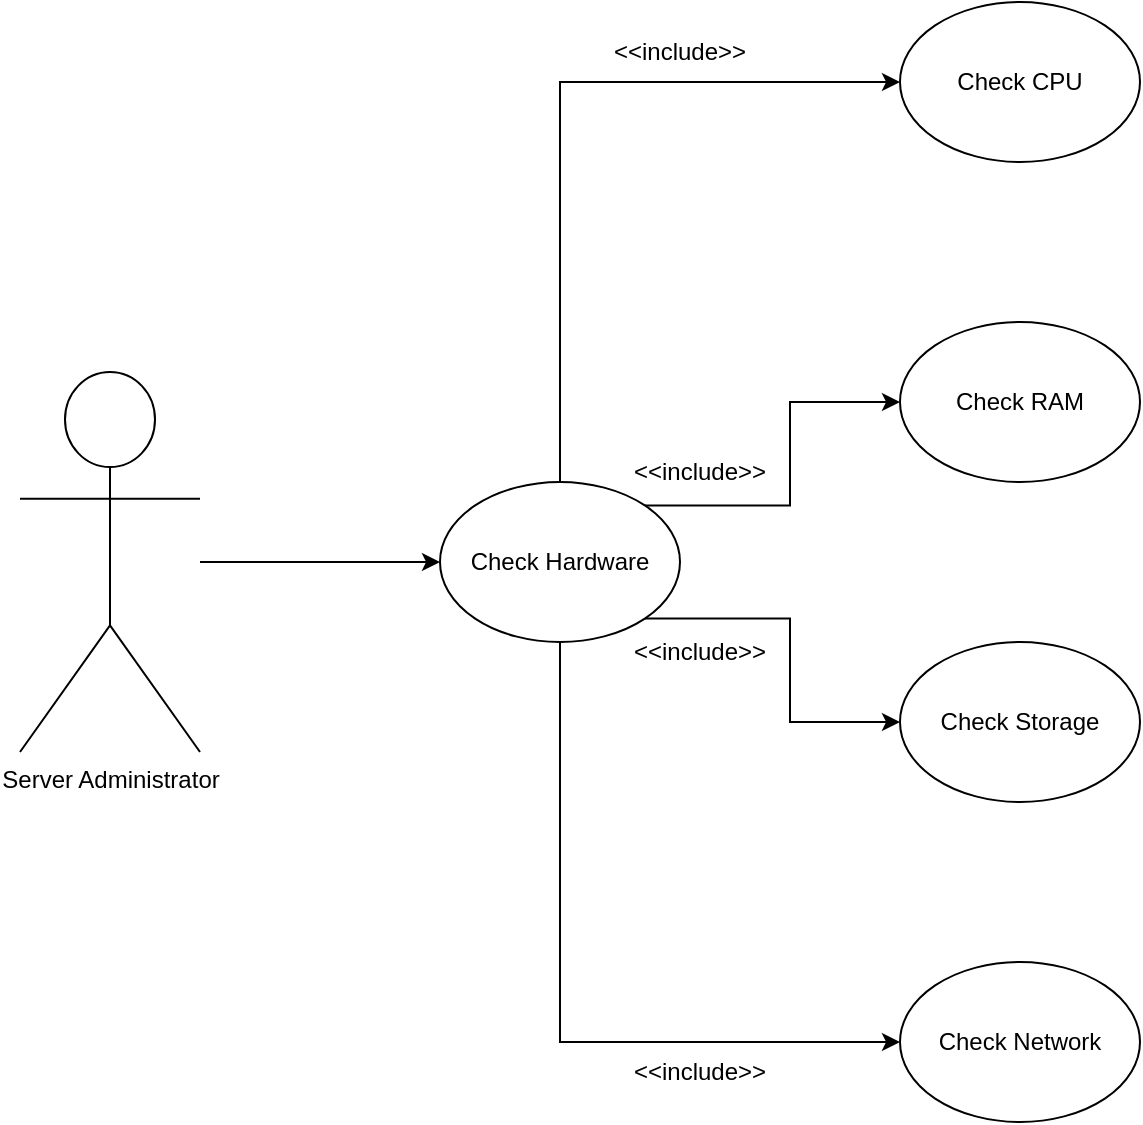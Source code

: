 <mxfile version="24.6.4" type="device">
  <diagram name="Seite-1" id="s7gUODB2efPsvD1GkWfo">
    <mxGraphModel dx="1621" dy="18" grid="1" gridSize="10" guides="1" tooltips="1" connect="1" arrows="1" fold="1" page="1" pageScale="1" pageWidth="827" pageHeight="1169" math="0" shadow="0">
      <root>
        <mxCell id="0" />
        <mxCell id="1" parent="0" />
        <mxCell id="0Nx96VNxOC1_JgaXFZTj-9" style="edgeStyle=orthogonalEdgeStyle;rounded=0;orthogonalLoop=1;jettySize=auto;html=1;entryX=0;entryY=0.5;entryDx=0;entryDy=0;" edge="1" parent="1" source="0Nx96VNxOC1_JgaXFZTj-2" target="0Nx96VNxOC1_JgaXFZTj-8">
          <mxGeometry relative="1" as="geometry" />
        </mxCell>
        <object label="Server Administrator&lt;div&gt;&lt;br&gt;&lt;/div&gt;" id="0Nx96VNxOC1_JgaXFZTj-2">
          <mxCell style="shape=umlActor;verticalLabelPosition=bottom;verticalAlign=top;html=1;outlineConnect=0;" vertex="1" parent="1">
            <mxGeometry x="-50" y="1445" width="90" height="190" as="geometry" />
          </mxCell>
        </object>
        <mxCell id="0Nx96VNxOC1_JgaXFZTj-14" style="edgeStyle=orthogonalEdgeStyle;rounded=0;orthogonalLoop=1;jettySize=auto;html=1;exitX=0.5;exitY=0;exitDx=0;exitDy=0;entryX=0;entryY=0.5;entryDx=0;entryDy=0;" edge="1" parent="1" source="0Nx96VNxOC1_JgaXFZTj-8" target="0Nx96VNxOC1_JgaXFZTj-10">
          <mxGeometry relative="1" as="geometry" />
        </mxCell>
        <mxCell id="0Nx96VNxOC1_JgaXFZTj-16" style="edgeStyle=orthogonalEdgeStyle;rounded=0;orthogonalLoop=1;jettySize=auto;html=1;exitX=1;exitY=0;exitDx=0;exitDy=0;entryX=0;entryY=0.5;entryDx=0;entryDy=0;" edge="1" parent="1" source="0Nx96VNxOC1_JgaXFZTj-8" target="0Nx96VNxOC1_JgaXFZTj-12">
          <mxGeometry relative="1" as="geometry" />
        </mxCell>
        <mxCell id="0Nx96VNxOC1_JgaXFZTj-17" style="edgeStyle=orthogonalEdgeStyle;rounded=0;orthogonalLoop=1;jettySize=auto;html=1;exitX=1;exitY=1;exitDx=0;exitDy=0;entryX=0;entryY=0.5;entryDx=0;entryDy=0;" edge="1" parent="1" source="0Nx96VNxOC1_JgaXFZTj-8" target="0Nx96VNxOC1_JgaXFZTj-11">
          <mxGeometry relative="1" as="geometry" />
        </mxCell>
        <mxCell id="0Nx96VNxOC1_JgaXFZTj-18" style="edgeStyle=orthogonalEdgeStyle;rounded=0;orthogonalLoop=1;jettySize=auto;html=1;exitX=0.5;exitY=1;exitDx=0;exitDy=0;entryX=0;entryY=0.5;entryDx=0;entryDy=0;" edge="1" parent="1" source="0Nx96VNxOC1_JgaXFZTj-8" target="0Nx96VNxOC1_JgaXFZTj-13">
          <mxGeometry relative="1" as="geometry" />
        </mxCell>
        <mxCell id="0Nx96VNxOC1_JgaXFZTj-8" value="Check Hardware" style="ellipse;whiteSpace=wrap;html=1;" vertex="1" parent="1">
          <mxGeometry x="160" y="1500" width="120" height="80" as="geometry" />
        </mxCell>
        <mxCell id="0Nx96VNxOC1_JgaXFZTj-10" value="Check CPU" style="ellipse;whiteSpace=wrap;html=1;" vertex="1" parent="1">
          <mxGeometry x="390" y="1260" width="120" height="80" as="geometry" />
        </mxCell>
        <mxCell id="0Nx96VNxOC1_JgaXFZTj-11" value="Check Storage" style="ellipse;whiteSpace=wrap;html=1;" vertex="1" parent="1">
          <mxGeometry x="390" y="1580" width="120" height="80" as="geometry" />
        </mxCell>
        <mxCell id="0Nx96VNxOC1_JgaXFZTj-12" value="Check RAM" style="ellipse;whiteSpace=wrap;html=1;" vertex="1" parent="1">
          <mxGeometry x="390" y="1420" width="120" height="80" as="geometry" />
        </mxCell>
        <mxCell id="0Nx96VNxOC1_JgaXFZTj-13" value="Check Network" style="ellipse;whiteSpace=wrap;html=1;" vertex="1" parent="1">
          <mxGeometry x="390" y="1740" width="120" height="80" as="geometry" />
        </mxCell>
        <mxCell id="0Nx96VNxOC1_JgaXFZTj-21" value="&amp;lt;&amp;lt;include&amp;gt;&amp;gt;" style="text;html=1;align=center;verticalAlign=middle;whiteSpace=wrap;rounded=0;" vertex="1" parent="1">
          <mxGeometry x="250" y="1270" width="60" height="30" as="geometry" />
        </mxCell>
        <mxCell id="0Nx96VNxOC1_JgaXFZTj-23" value="&amp;lt;&amp;lt;include&amp;gt;&amp;gt;" style="text;html=1;align=center;verticalAlign=middle;whiteSpace=wrap;rounded=0;" vertex="1" parent="1">
          <mxGeometry x="260" y="1480" width="60" height="30" as="geometry" />
        </mxCell>
        <mxCell id="0Nx96VNxOC1_JgaXFZTj-24" value="&amp;lt;&amp;lt;include&amp;gt;&amp;gt;" style="text;html=1;align=center;verticalAlign=middle;whiteSpace=wrap;rounded=0;" vertex="1" parent="1">
          <mxGeometry x="260" y="1570" width="60" height="30" as="geometry" />
        </mxCell>
        <mxCell id="0Nx96VNxOC1_JgaXFZTj-25" value="&amp;lt;&amp;lt;include&amp;gt;&amp;gt;" style="text;html=1;align=center;verticalAlign=middle;whiteSpace=wrap;rounded=0;" vertex="1" parent="1">
          <mxGeometry x="260" y="1780" width="60" height="30" as="geometry" />
        </mxCell>
      </root>
    </mxGraphModel>
  </diagram>
</mxfile>
